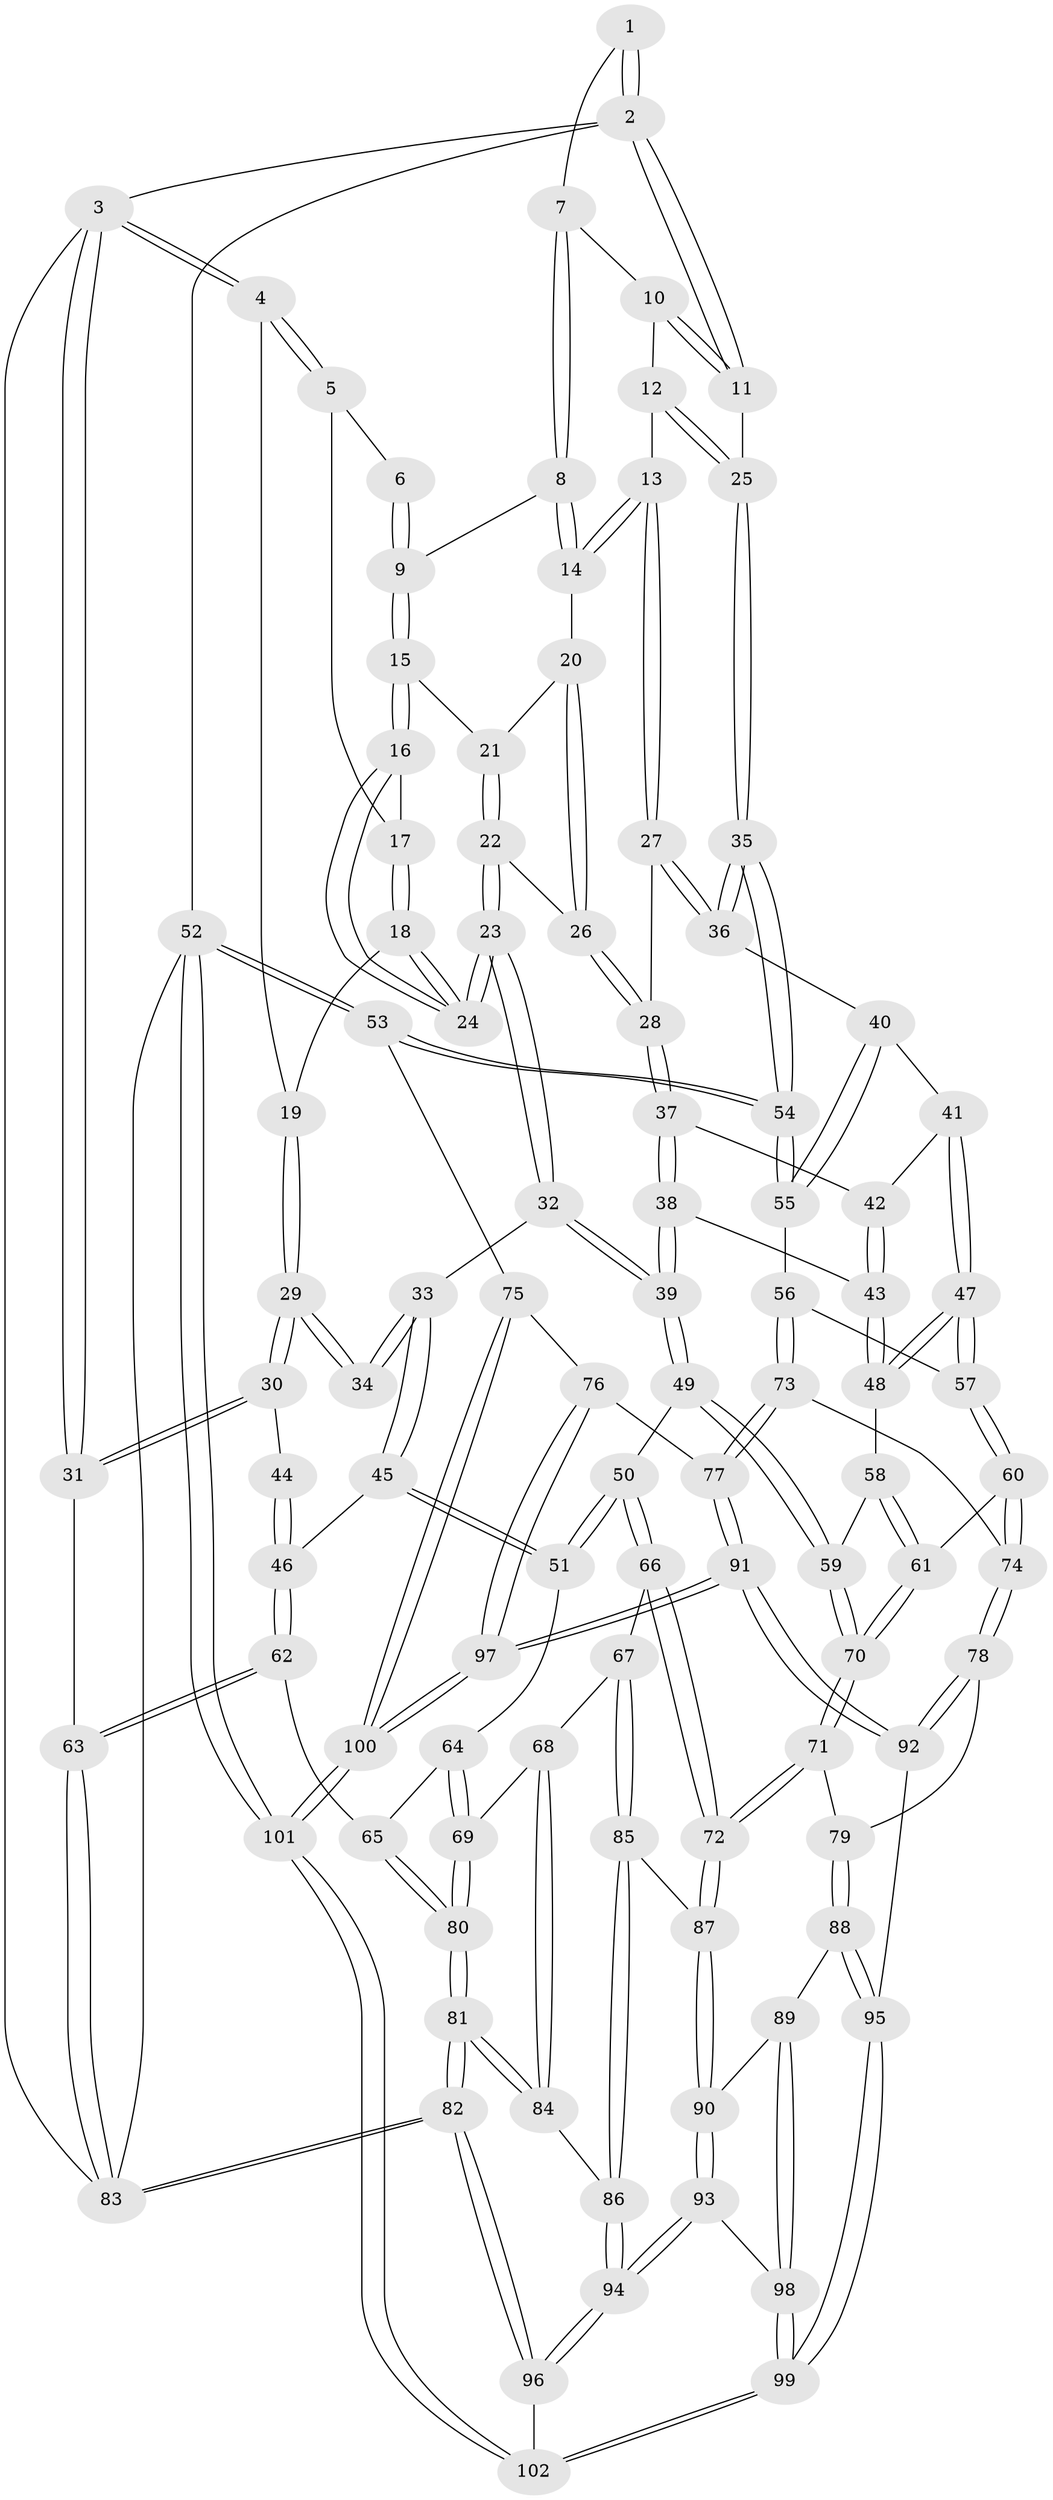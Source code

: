 // coarse degree distribution, {4: 0.43548387096774194, 5: 0.2903225806451613, 2: 0.03225806451612903, 6: 0.11290322580645161, 3: 0.12903225806451613}
// Generated by graph-tools (version 1.1) at 2025/42/03/06/25 10:42:35]
// undirected, 102 vertices, 252 edges
graph export_dot {
graph [start="1"]
  node [color=gray90,style=filled];
  1 [pos="+0.5452454776645185+0"];
  2 [pos="+1+0"];
  3 [pos="+0+0"];
  4 [pos="+0.16216856325342005+0"];
  5 [pos="+0.16898699584296786+0"];
  6 [pos="+0.46641946841400034+0"];
  7 [pos="+0.6157436797939346+0.000848836874947015"];
  8 [pos="+0.591244079886142+0.1228056294031074"];
  9 [pos="+0.45795724872679705+0.06343620521040107"];
  10 [pos="+0.685513346014466+0.06946761464363391"];
  11 [pos="+1+0"];
  12 [pos="+0.7209064239834597+0.12641870615688422"];
  13 [pos="+0.6791328830104513+0.22788813914113848"];
  14 [pos="+0.5852575917949574+0.16480993843731226"];
  15 [pos="+0.45544774141934435+0.10219422229056178"];
  16 [pos="+0.3803500887366333+0.15962983985216853"];
  17 [pos="+0.30555253237121904+0.08228678660623823"];
  18 [pos="+0.27330433904864543+0.23320289271510922"];
  19 [pos="+0.18571710266971408+0.20813753720236824"];
  20 [pos="+0.5557089859384425+0.16831187758054783"];
  21 [pos="+0.47203164725306074+0.12303697843287743"];
  22 [pos="+0.46531068976095546+0.29337755789403797"];
  23 [pos="+0.37333465596122933+0.33432019869567814"];
  24 [pos="+0.3343362999612758+0.26628721972802855"];
  25 [pos="+1+0"];
  26 [pos="+0.4885776758317628+0.29057136368124376"];
  27 [pos="+0.6810636315689156+0.23644638817062666"];
  28 [pos="+0.6381481968359501+0.3312888486652429"];
  29 [pos="+0.09522315501142921+0.2722079139866665"];
  30 [pos="+0+0.3220849925371423"];
  31 [pos="+0+0.32221545679715563"];
  32 [pos="+0.36376063185872687+0.38227279754828514"];
  33 [pos="+0.28855831090127415+0.434449166665994"];
  34 [pos="+0.24553223919294595+0.425827619052518"];
  35 [pos="+1+0.21219881038325747"];
  36 [pos="+1+0.29295313008539947"];
  37 [pos="+0.639730619976038+0.33780604185782775"];
  38 [pos="+0.6042319449807242+0.4238997582490492"];
  39 [pos="+0.4882887053042923+0.49904453019371015"];
  40 [pos="+1+0.3053706251440414"];
  41 [pos="+0.8570304356713672+0.4109000422315036"];
  42 [pos="+0.7676527754059984+0.40724265180807545"];
  43 [pos="+0.6876907194810258+0.5285727533687491"];
  44 [pos="+0.14714636203277606+0.45936914284014363"];
  45 [pos="+0.2764491141901541+0.5216170479899308"];
  46 [pos="+0.12463505204049052+0.5727252225268434"];
  47 [pos="+0.8060436978205388+0.5665456136290807"];
  48 [pos="+0.6908097414719737+0.5472627667838497"];
  49 [pos="+0.49658560232130794+0.5842156949307666"];
  50 [pos="+0.3810177029550225+0.6471906318068102"];
  51 [pos="+0.30075235124583305+0.6094694113257939"];
  52 [pos="+1+1"];
  53 [pos="+1+0.826285841657932"];
  54 [pos="+1+0.7260839487164119"];
  55 [pos="+0.8977892869521883+0.642938048340894"];
  56 [pos="+0.8803397290193391+0.6469822168462118"];
  57 [pos="+0.8416827506175741+0.6315654950494822"];
  58 [pos="+0.6899731403219875+0.548271275518522"];
  59 [pos="+0.5626206431941804+0.6329745057022628"];
  60 [pos="+0.7348777736183014+0.7024586756508745"];
  61 [pos="+0.7325164323232797+0.7018186002272503"];
  62 [pos="+0.07933125641138529+0.6273318790093976"];
  63 [pos="+0+0.5710900788128268"];
  64 [pos="+0.29997016036474344+0.6100376377293272"];
  65 [pos="+0.12253788017983283+0.6719509303728797"];
  66 [pos="+0.3801336113400119+0.6798323615046046"];
  67 [pos="+0.3381352293757322+0.7812767901681924"];
  68 [pos="+0.24244480662954765+0.7714090463983283"];
  69 [pos="+0.23898378810611015+0.7691423602261631"];
  70 [pos="+0.5893223482853763+0.7077189915386533"];
  71 [pos="+0.5799141036298956+0.7431889339403382"];
  72 [pos="+0.5077094857494097+0.7950330919056928"];
  73 [pos="+0.8696647962216882+0.800733196351146"];
  74 [pos="+0.7687550712522603+0.8020728977717222"];
  75 [pos="+1+0.8430093684643173"];
  76 [pos="+0.9277804794611116+0.8540952968661962"];
  77 [pos="+0.914611751085751+0.845093037292966"];
  78 [pos="+0.7394460272329108+0.8383508584380173"];
  79 [pos="+0.6281749305267301+0.8104615812988251"];
  80 [pos="+0.1459083855075844+0.7481059636784153"];
  81 [pos="+0+1"];
  82 [pos="+0+1"];
  83 [pos="+0+1"];
  84 [pos="+0.24131272449309818+0.8873492739808565"];
  85 [pos="+0.3587435157605056+0.8173539856028381"];
  86 [pos="+0.34781604634340857+0.8807359557880543"];
  87 [pos="+0.49593990399447235+0.8128649564799296"];
  88 [pos="+0.6176596421934573+0.8875916762339806"];
  89 [pos="+0.5997050164828693+0.9111515965508975"];
  90 [pos="+0.49861854233033276+0.863201989039318"];
  91 [pos="+0.7483391697656051+0.9175502721092098"];
  92 [pos="+0.7419356951759507+0.9117338914247457"];
  93 [pos="+0.4734204881819873+0.9194839528199261"];
  94 [pos="+0.3990382429738575+1"];
  95 [pos="+0.727693463068461+0.9165251577190248"];
  96 [pos="+0.3675227719944506+1"];
  97 [pos="+0.8336631413408818+1"];
  98 [pos="+0.5984223575880223+0.9602534558674498"];
  99 [pos="+0.612706854548309+1"];
  100 [pos="+0.8361424379334322+1"];
  101 [pos="+0.8281837090546174+1"];
  102 [pos="+0.5771368462467426+1"];
  1 -- 2;
  1 -- 2;
  1 -- 7;
  2 -- 3;
  2 -- 11;
  2 -- 11;
  2 -- 52;
  3 -- 4;
  3 -- 4;
  3 -- 31;
  3 -- 31;
  3 -- 83;
  4 -- 5;
  4 -- 5;
  4 -- 19;
  5 -- 6;
  5 -- 17;
  6 -- 9;
  6 -- 9;
  7 -- 8;
  7 -- 8;
  7 -- 10;
  8 -- 9;
  8 -- 14;
  8 -- 14;
  9 -- 15;
  9 -- 15;
  10 -- 11;
  10 -- 11;
  10 -- 12;
  11 -- 25;
  12 -- 13;
  12 -- 25;
  12 -- 25;
  13 -- 14;
  13 -- 14;
  13 -- 27;
  13 -- 27;
  14 -- 20;
  15 -- 16;
  15 -- 16;
  15 -- 21;
  16 -- 17;
  16 -- 24;
  16 -- 24;
  17 -- 18;
  17 -- 18;
  18 -- 19;
  18 -- 24;
  18 -- 24;
  19 -- 29;
  19 -- 29;
  20 -- 21;
  20 -- 26;
  20 -- 26;
  21 -- 22;
  21 -- 22;
  22 -- 23;
  22 -- 23;
  22 -- 26;
  23 -- 24;
  23 -- 24;
  23 -- 32;
  23 -- 32;
  25 -- 35;
  25 -- 35;
  26 -- 28;
  26 -- 28;
  27 -- 28;
  27 -- 36;
  27 -- 36;
  28 -- 37;
  28 -- 37;
  29 -- 30;
  29 -- 30;
  29 -- 34;
  29 -- 34;
  30 -- 31;
  30 -- 31;
  30 -- 44;
  31 -- 63;
  32 -- 33;
  32 -- 39;
  32 -- 39;
  33 -- 34;
  33 -- 34;
  33 -- 45;
  33 -- 45;
  35 -- 36;
  35 -- 36;
  35 -- 54;
  35 -- 54;
  36 -- 40;
  37 -- 38;
  37 -- 38;
  37 -- 42;
  38 -- 39;
  38 -- 39;
  38 -- 43;
  39 -- 49;
  39 -- 49;
  40 -- 41;
  40 -- 55;
  40 -- 55;
  41 -- 42;
  41 -- 47;
  41 -- 47;
  42 -- 43;
  42 -- 43;
  43 -- 48;
  43 -- 48;
  44 -- 46;
  44 -- 46;
  45 -- 46;
  45 -- 51;
  45 -- 51;
  46 -- 62;
  46 -- 62;
  47 -- 48;
  47 -- 48;
  47 -- 57;
  47 -- 57;
  48 -- 58;
  49 -- 50;
  49 -- 59;
  49 -- 59;
  50 -- 51;
  50 -- 51;
  50 -- 66;
  50 -- 66;
  51 -- 64;
  52 -- 53;
  52 -- 53;
  52 -- 101;
  52 -- 101;
  52 -- 83;
  53 -- 54;
  53 -- 54;
  53 -- 75;
  54 -- 55;
  54 -- 55;
  55 -- 56;
  56 -- 57;
  56 -- 73;
  56 -- 73;
  57 -- 60;
  57 -- 60;
  58 -- 59;
  58 -- 61;
  58 -- 61;
  59 -- 70;
  59 -- 70;
  60 -- 61;
  60 -- 74;
  60 -- 74;
  61 -- 70;
  61 -- 70;
  62 -- 63;
  62 -- 63;
  62 -- 65;
  63 -- 83;
  63 -- 83;
  64 -- 65;
  64 -- 69;
  64 -- 69;
  65 -- 80;
  65 -- 80;
  66 -- 67;
  66 -- 72;
  66 -- 72;
  67 -- 68;
  67 -- 85;
  67 -- 85;
  68 -- 69;
  68 -- 84;
  68 -- 84;
  69 -- 80;
  69 -- 80;
  70 -- 71;
  70 -- 71;
  71 -- 72;
  71 -- 72;
  71 -- 79;
  72 -- 87;
  72 -- 87;
  73 -- 74;
  73 -- 77;
  73 -- 77;
  74 -- 78;
  74 -- 78;
  75 -- 76;
  75 -- 100;
  75 -- 100;
  76 -- 77;
  76 -- 97;
  76 -- 97;
  77 -- 91;
  77 -- 91;
  78 -- 79;
  78 -- 92;
  78 -- 92;
  79 -- 88;
  79 -- 88;
  80 -- 81;
  80 -- 81;
  81 -- 82;
  81 -- 82;
  81 -- 84;
  81 -- 84;
  82 -- 83;
  82 -- 83;
  82 -- 96;
  82 -- 96;
  84 -- 86;
  85 -- 86;
  85 -- 86;
  85 -- 87;
  86 -- 94;
  86 -- 94;
  87 -- 90;
  87 -- 90;
  88 -- 89;
  88 -- 95;
  88 -- 95;
  89 -- 90;
  89 -- 98;
  89 -- 98;
  90 -- 93;
  90 -- 93;
  91 -- 92;
  91 -- 92;
  91 -- 97;
  91 -- 97;
  92 -- 95;
  93 -- 94;
  93 -- 94;
  93 -- 98;
  94 -- 96;
  94 -- 96;
  95 -- 99;
  95 -- 99;
  96 -- 102;
  97 -- 100;
  97 -- 100;
  98 -- 99;
  98 -- 99;
  99 -- 102;
  99 -- 102;
  100 -- 101;
  100 -- 101;
  101 -- 102;
  101 -- 102;
}
